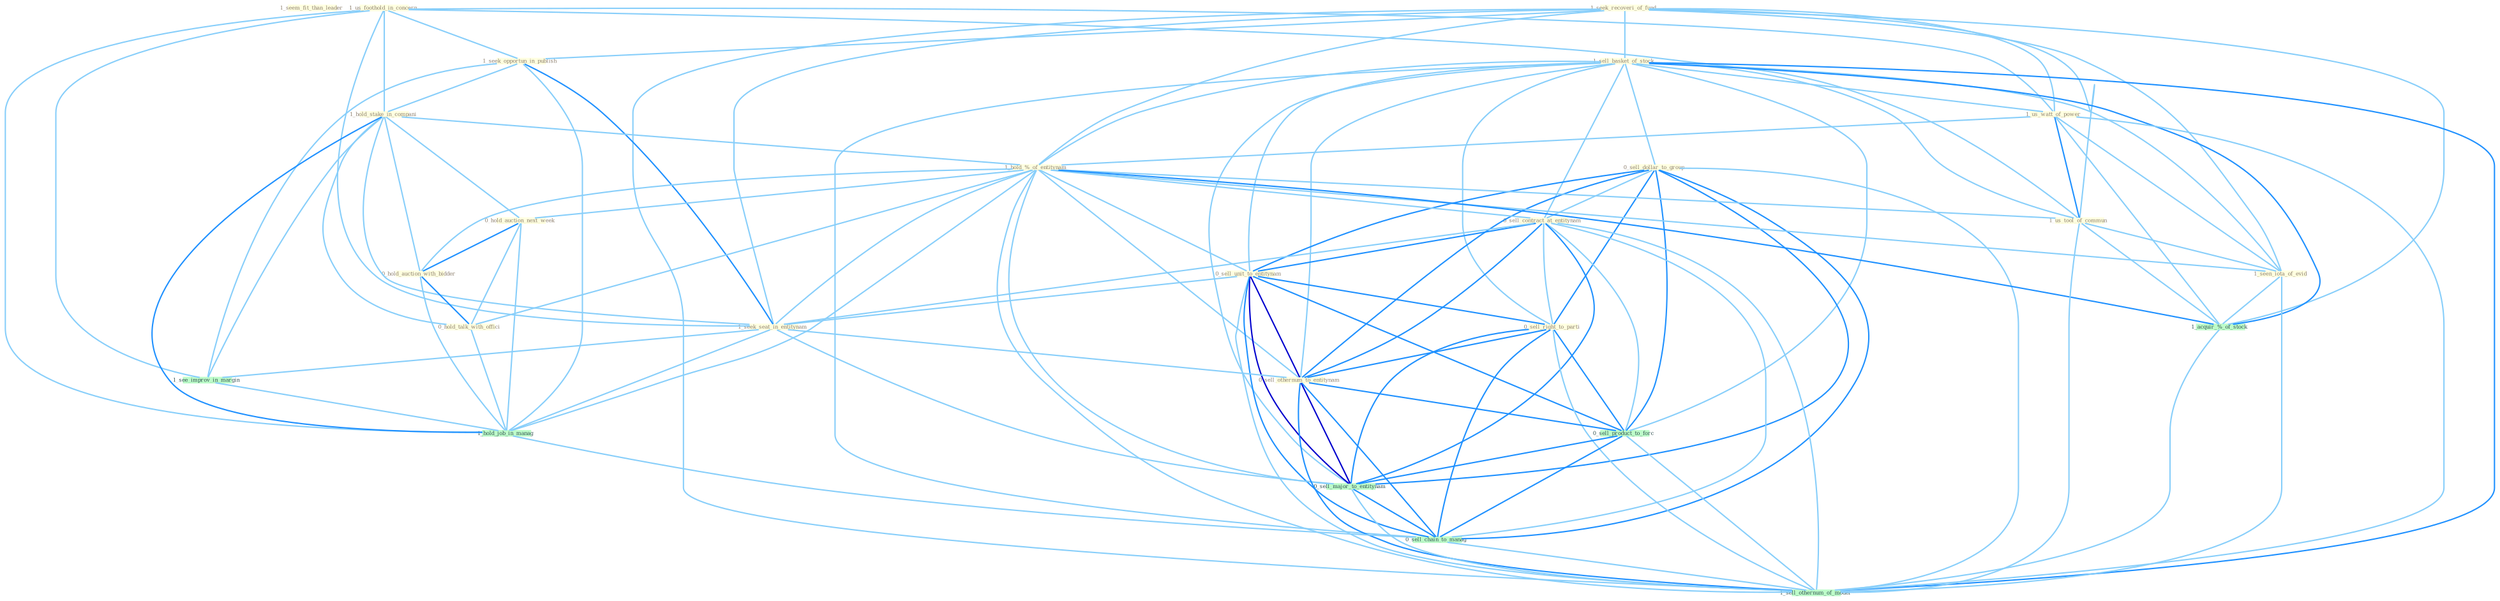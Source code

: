 Graph G{ 
    node
    [shape=polygon,style=filled,width=.5,height=.06,color="#BDFCC9",fixedsize=true,fontsize=4,
    fontcolor="#2f4f4f"];
    {node
    [color="#ffffe0", fontcolor="#8b7d6b"] "1_seem_fit_than_leader " "1_seek_recoveri_of_fund " "1_us_foothold_in_concern " "1_sell_basket_of_stock " "1_seek_opportun_in_publish " "0_sell_dollar_to_group " "1_hold_stake_in_compani " "1_us_watt_of_power " "1_hold_%_of_entitynam " "0_hold_auction_next_week " "0_hold_auction_with_bidder " "0_sell_contract_at_entitynam " "0_sell_unit_to_entitynam " "0_sell_right_to_parti " "0_hold_talk_with_offici " "1_us_tool_of_commun " "1_seen_iota_of_evid " "1_seek_seat_in_entitynam " "0_sell_othernum_to_entitynam "}
{node [color="#fff0f5", fontcolor="#b22222"]}
edge [color="#B0E2FF"];

	"1_seek_recoveri_of_fund " -- "1_sell_basket_of_stock " [w="1", color="#87cefa" ];
	"1_seek_recoveri_of_fund " -- "1_seek_opportun_in_publish " [w="1", color="#87cefa" ];
	"1_seek_recoveri_of_fund " -- "1_us_watt_of_power " [w="1", color="#87cefa" ];
	"1_seek_recoveri_of_fund " -- "1_hold_%_of_entitynam " [w="1", color="#87cefa" ];
	"1_seek_recoveri_of_fund " -- "1_us_tool_of_commun " [w="1", color="#87cefa" ];
	"1_seek_recoveri_of_fund " -- "1_seen_iota_of_evid " [w="1", color="#87cefa" ];
	"1_seek_recoveri_of_fund " -- "1_seek_seat_in_entitynam " [w="1", color="#87cefa" ];
	"1_seek_recoveri_of_fund " -- "1_acquir_%_of_stock " [w="1", color="#87cefa" ];
	"1_seek_recoveri_of_fund " -- "1_sell_othernum_of_model " [w="1", color="#87cefa" ];
	"1_us_foothold_in_concern " -- "1_seek_opportun_in_publish " [w="1", color="#87cefa" ];
	"1_us_foothold_in_concern " -- "1_hold_stake_in_compani " [w="1", color="#87cefa" ];
	"1_us_foothold_in_concern " -- "1_us_watt_of_power " [w="1", color="#87cefa" ];
	"1_us_foothold_in_concern " -- "1_us_tool_of_commun " [w="1", color="#87cefa" ];
	"1_us_foothold_in_concern " -- "1_seek_seat_in_entitynam " [w="1", color="#87cefa" ];
	"1_us_foothold_in_concern " -- "1_see_improv_in_margin " [w="1", color="#87cefa" ];
	"1_us_foothold_in_concern " -- "1_hold_job_in_manag " [w="1", color="#87cefa" ];
	"1_sell_basket_of_stock " -- "0_sell_dollar_to_group " [w="1", color="#87cefa" ];
	"1_sell_basket_of_stock " -- "1_us_watt_of_power " [w="1", color="#87cefa" ];
	"1_sell_basket_of_stock " -- "1_hold_%_of_entitynam " [w="1", color="#87cefa" ];
	"1_sell_basket_of_stock " -- "0_sell_contract_at_entitynam " [w="1", color="#87cefa" ];
	"1_sell_basket_of_stock " -- "0_sell_unit_to_entitynam " [w="1", color="#87cefa" ];
	"1_sell_basket_of_stock " -- "0_sell_right_to_parti " [w="1", color="#87cefa" ];
	"1_sell_basket_of_stock " -- "1_us_tool_of_commun " [w="1", color="#87cefa" ];
	"1_sell_basket_of_stock " -- "1_seen_iota_of_evid " [w="1", color="#87cefa" ];
	"1_sell_basket_of_stock " -- "0_sell_othernum_to_entitynam " [w="1", color="#87cefa" ];
	"1_sell_basket_of_stock " -- "1_acquir_%_of_stock " [w="2", color="#1e90ff" , len=0.8];
	"1_sell_basket_of_stock " -- "0_sell_product_to_forc " [w="1", color="#87cefa" ];
	"1_sell_basket_of_stock " -- "0_sell_major_to_entitynam " [w="1", color="#87cefa" ];
	"1_sell_basket_of_stock " -- "0_sell_chain_to_manag " [w="1", color="#87cefa" ];
	"1_sell_basket_of_stock " -- "1_sell_othernum_of_model " [w="2", color="#1e90ff" , len=0.8];
	"1_seek_opportun_in_publish " -- "1_hold_stake_in_compani " [w="1", color="#87cefa" ];
	"1_seek_opportun_in_publish " -- "1_seek_seat_in_entitynam " [w="2", color="#1e90ff" , len=0.8];
	"1_seek_opportun_in_publish " -- "1_see_improv_in_margin " [w="1", color="#87cefa" ];
	"1_seek_opportun_in_publish " -- "1_hold_job_in_manag " [w="1", color="#87cefa" ];
	"0_sell_dollar_to_group " -- "0_sell_contract_at_entitynam " [w="1", color="#87cefa" ];
	"0_sell_dollar_to_group " -- "0_sell_unit_to_entitynam " [w="2", color="#1e90ff" , len=0.8];
	"0_sell_dollar_to_group " -- "0_sell_right_to_parti " [w="2", color="#1e90ff" , len=0.8];
	"0_sell_dollar_to_group " -- "0_sell_othernum_to_entitynam " [w="2", color="#1e90ff" , len=0.8];
	"0_sell_dollar_to_group " -- "0_sell_product_to_forc " [w="2", color="#1e90ff" , len=0.8];
	"0_sell_dollar_to_group " -- "0_sell_major_to_entitynam " [w="2", color="#1e90ff" , len=0.8];
	"0_sell_dollar_to_group " -- "0_sell_chain_to_manag " [w="2", color="#1e90ff" , len=0.8];
	"0_sell_dollar_to_group " -- "1_sell_othernum_of_model " [w="1", color="#87cefa" ];
	"1_hold_stake_in_compani " -- "1_hold_%_of_entitynam " [w="1", color="#87cefa" ];
	"1_hold_stake_in_compani " -- "0_hold_auction_next_week " [w="1", color="#87cefa" ];
	"1_hold_stake_in_compani " -- "0_hold_auction_with_bidder " [w="1", color="#87cefa" ];
	"1_hold_stake_in_compani " -- "0_hold_talk_with_offici " [w="1", color="#87cefa" ];
	"1_hold_stake_in_compani " -- "1_seek_seat_in_entitynam " [w="1", color="#87cefa" ];
	"1_hold_stake_in_compani " -- "1_see_improv_in_margin " [w="1", color="#87cefa" ];
	"1_hold_stake_in_compani " -- "1_hold_job_in_manag " [w="2", color="#1e90ff" , len=0.8];
	"1_us_watt_of_power " -- "1_hold_%_of_entitynam " [w="1", color="#87cefa" ];
	"1_us_watt_of_power " -- "1_us_tool_of_commun " [w="2", color="#1e90ff" , len=0.8];
	"1_us_watt_of_power " -- "1_seen_iota_of_evid " [w="1", color="#87cefa" ];
	"1_us_watt_of_power " -- "1_acquir_%_of_stock " [w="1", color="#87cefa" ];
	"1_us_watt_of_power " -- "1_sell_othernum_of_model " [w="1", color="#87cefa" ];
	"1_hold_%_of_entitynam " -- "0_hold_auction_next_week " [w="1", color="#87cefa" ];
	"1_hold_%_of_entitynam " -- "0_hold_auction_with_bidder " [w="1", color="#87cefa" ];
	"1_hold_%_of_entitynam " -- "0_sell_contract_at_entitynam " [w="1", color="#87cefa" ];
	"1_hold_%_of_entitynam " -- "0_sell_unit_to_entitynam " [w="1", color="#87cefa" ];
	"1_hold_%_of_entitynam " -- "0_hold_talk_with_offici " [w="1", color="#87cefa" ];
	"1_hold_%_of_entitynam " -- "1_us_tool_of_commun " [w="1", color="#87cefa" ];
	"1_hold_%_of_entitynam " -- "1_seen_iota_of_evid " [w="1", color="#87cefa" ];
	"1_hold_%_of_entitynam " -- "1_seek_seat_in_entitynam " [w="1", color="#87cefa" ];
	"1_hold_%_of_entitynam " -- "0_sell_othernum_to_entitynam " [w="1", color="#87cefa" ];
	"1_hold_%_of_entitynam " -- "1_acquir_%_of_stock " [w="2", color="#1e90ff" , len=0.8];
	"1_hold_%_of_entitynam " -- "1_hold_job_in_manag " [w="1", color="#87cefa" ];
	"1_hold_%_of_entitynam " -- "0_sell_major_to_entitynam " [w="1", color="#87cefa" ];
	"1_hold_%_of_entitynam " -- "1_sell_othernum_of_model " [w="1", color="#87cefa" ];
	"0_hold_auction_next_week " -- "0_hold_auction_with_bidder " [w="2", color="#1e90ff" , len=0.8];
	"0_hold_auction_next_week " -- "0_hold_talk_with_offici " [w="1", color="#87cefa" ];
	"0_hold_auction_next_week " -- "1_hold_job_in_manag " [w="1", color="#87cefa" ];
	"0_hold_auction_with_bidder " -- "0_hold_talk_with_offici " [w="2", color="#1e90ff" , len=0.8];
	"0_hold_auction_with_bidder " -- "1_hold_job_in_manag " [w="1", color="#87cefa" ];
	"0_sell_contract_at_entitynam " -- "0_sell_unit_to_entitynam " [w="2", color="#1e90ff" , len=0.8];
	"0_sell_contract_at_entitynam " -- "0_sell_right_to_parti " [w="1", color="#87cefa" ];
	"0_sell_contract_at_entitynam " -- "1_seek_seat_in_entitynam " [w="1", color="#87cefa" ];
	"0_sell_contract_at_entitynam " -- "0_sell_othernum_to_entitynam " [w="2", color="#1e90ff" , len=0.8];
	"0_sell_contract_at_entitynam " -- "0_sell_product_to_forc " [w="1", color="#87cefa" ];
	"0_sell_contract_at_entitynam " -- "0_sell_major_to_entitynam " [w="2", color="#1e90ff" , len=0.8];
	"0_sell_contract_at_entitynam " -- "0_sell_chain_to_manag " [w="1", color="#87cefa" ];
	"0_sell_contract_at_entitynam " -- "1_sell_othernum_of_model " [w="1", color="#87cefa" ];
	"0_sell_unit_to_entitynam " -- "0_sell_right_to_parti " [w="2", color="#1e90ff" , len=0.8];
	"0_sell_unit_to_entitynam " -- "1_seek_seat_in_entitynam " [w="1", color="#87cefa" ];
	"0_sell_unit_to_entitynam " -- "0_sell_othernum_to_entitynam " [w="3", color="#0000cd" , len=0.6];
	"0_sell_unit_to_entitynam " -- "0_sell_product_to_forc " [w="2", color="#1e90ff" , len=0.8];
	"0_sell_unit_to_entitynam " -- "0_sell_major_to_entitynam " [w="3", color="#0000cd" , len=0.6];
	"0_sell_unit_to_entitynam " -- "0_sell_chain_to_manag " [w="2", color="#1e90ff" , len=0.8];
	"0_sell_unit_to_entitynam " -- "1_sell_othernum_of_model " [w="1", color="#87cefa" ];
	"0_sell_right_to_parti " -- "0_sell_othernum_to_entitynam " [w="2", color="#1e90ff" , len=0.8];
	"0_sell_right_to_parti " -- "0_sell_product_to_forc " [w="2", color="#1e90ff" , len=0.8];
	"0_sell_right_to_parti " -- "0_sell_major_to_entitynam " [w="2", color="#1e90ff" , len=0.8];
	"0_sell_right_to_parti " -- "0_sell_chain_to_manag " [w="2", color="#1e90ff" , len=0.8];
	"0_sell_right_to_parti " -- "1_sell_othernum_of_model " [w="1", color="#87cefa" ];
	"0_hold_talk_with_offici " -- "1_hold_job_in_manag " [w="1", color="#87cefa" ];
	"1_us_tool_of_commun " -- "1_seen_iota_of_evid " [w="1", color="#87cefa" ];
	"1_us_tool_of_commun " -- "1_acquir_%_of_stock " [w="1", color="#87cefa" ];
	"1_us_tool_of_commun " -- "1_sell_othernum_of_model " [w="1", color="#87cefa" ];
	"1_seen_iota_of_evid " -- "1_acquir_%_of_stock " [w="1", color="#87cefa" ];
	"1_seen_iota_of_evid " -- "1_sell_othernum_of_model " [w="1", color="#87cefa" ];
	"1_seek_seat_in_entitynam " -- "0_sell_othernum_to_entitynam " [w="1", color="#87cefa" ];
	"1_seek_seat_in_entitynam " -- "1_see_improv_in_margin " [w="1", color="#87cefa" ];
	"1_seek_seat_in_entitynam " -- "1_hold_job_in_manag " [w="1", color="#87cefa" ];
	"1_seek_seat_in_entitynam " -- "0_sell_major_to_entitynam " [w="1", color="#87cefa" ];
	"0_sell_othernum_to_entitynam " -- "0_sell_product_to_forc " [w="2", color="#1e90ff" , len=0.8];
	"0_sell_othernum_to_entitynam " -- "0_sell_major_to_entitynam " [w="3", color="#0000cd" , len=0.6];
	"0_sell_othernum_to_entitynam " -- "0_sell_chain_to_manag " [w="2", color="#1e90ff" , len=0.8];
	"0_sell_othernum_to_entitynam " -- "1_sell_othernum_of_model " [w="2", color="#1e90ff" , len=0.8];
	"1_see_improv_in_margin " -- "1_hold_job_in_manag " [w="1", color="#87cefa" ];
	"1_acquir_%_of_stock " -- "1_sell_othernum_of_model " [w="1", color="#87cefa" ];
	"1_hold_job_in_manag " -- "0_sell_chain_to_manag " [w="1", color="#87cefa" ];
	"0_sell_product_to_forc " -- "0_sell_major_to_entitynam " [w="2", color="#1e90ff" , len=0.8];
	"0_sell_product_to_forc " -- "0_sell_chain_to_manag " [w="2", color="#1e90ff" , len=0.8];
	"0_sell_product_to_forc " -- "1_sell_othernum_of_model " [w="1", color="#87cefa" ];
	"0_sell_major_to_entitynam " -- "0_sell_chain_to_manag " [w="2", color="#1e90ff" , len=0.8];
	"0_sell_major_to_entitynam " -- "1_sell_othernum_of_model " [w="1", color="#87cefa" ];
	"0_sell_chain_to_manag " -- "1_sell_othernum_of_model " [w="1", color="#87cefa" ];
}